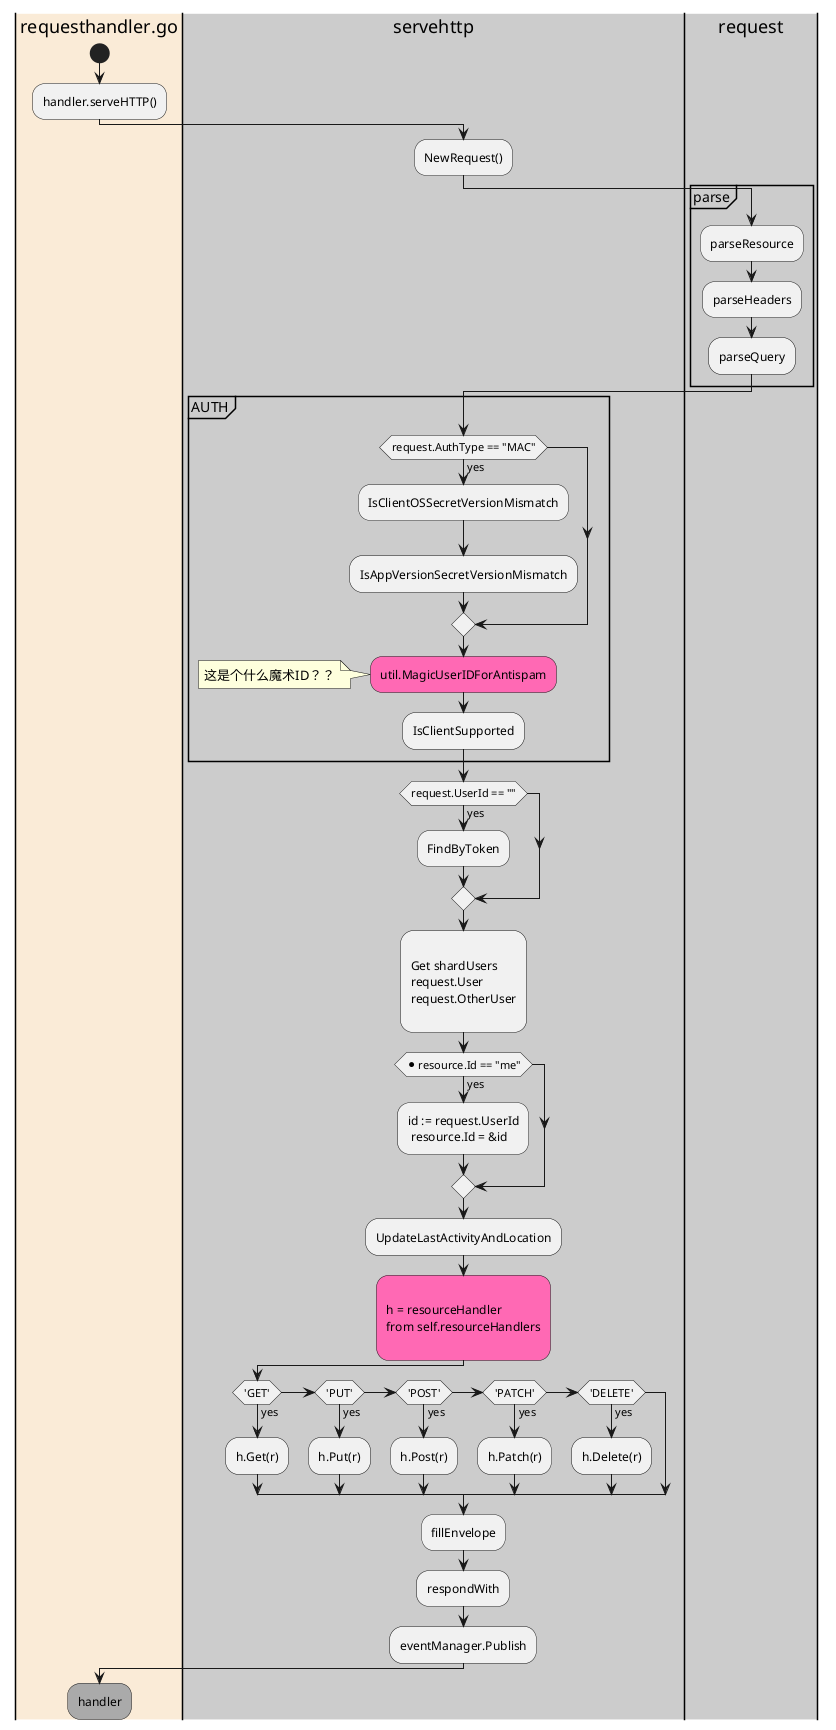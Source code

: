 @startuml
|#AntiqueWhite|requesthandler.go|
start
:handler.serveHTTP();

|#CCCCCC|servehttp|
:NewRequest();

|#CCCCCC|request|
partition parse {
    :parseResource;
    :parseHeaders;
    :parseQuery;
}

|servehttp|
partition AUTH {
    if (request.AuthType == "MAC") then (yes)
        :IsClientOSSecretVersionMismatch;
        :IsAppVersionSecretVersionMismatch;
    endif

    #HotPink:util.MagicUserIDForAntispam;
    note left
    这是个什么魔术ID？？
    end note

    :IsClientSupported;
}

if (request.UserId == "") then (yes)
    :FindByToken;
endif

:
Get shardUsers
request.User
request.OtherUser
;
if (*resource.Id == "me") then (yes)
    :id := request.UserId
     resource.Id = &id;
endif

:UpdateLastActivityAndLocation;

#HotPink:
h = resourceHandler
from self.resourceHandlers
;

if ('GET') then (yes)
    :h.Get(r);
elseif ('PUT') then (yes)
    :h.Put(r);
elseif ('POST') then (yes)
    :h.Post(r);
elseif ('PATCH') then (yes)
    :h.Patch(r);
elseif ('DELETE') then (yes)
    :h.Delete(r);
endif

:fillEnvelope;
:respondWith;
:eventManager.Publish;

|requesthandler.go|
#AAAAAA:handler;

@enduml